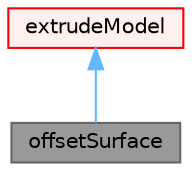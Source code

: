 digraph "offsetSurface"
{
 // LATEX_PDF_SIZE
  bgcolor="transparent";
  edge [fontname=Helvetica,fontsize=10,labelfontname=Helvetica,labelfontsize=10];
  node [fontname=Helvetica,fontsize=10,shape=box,height=0.2,width=0.4];
  Node1 [id="Node000001",label="offsetSurface",height=0.2,width=0.4,color="gray40", fillcolor="grey60", style="filled", fontcolor="black",tooltip="Extrudes by interpolating points from one surface to the other. Surfaces have to be topologically ide..."];
  Node2 -> Node1 [id="edge1_Node000001_Node000002",dir="back",color="steelblue1",style="solid",tooltip=" "];
  Node2 [id="Node000002",label="extrudeModel",height=0.2,width=0.4,color="red", fillcolor="#FFF0F0", style="filled",URL="$classFoam_1_1extrudeModel.html",tooltip="Top level extrusion model class."];
}
